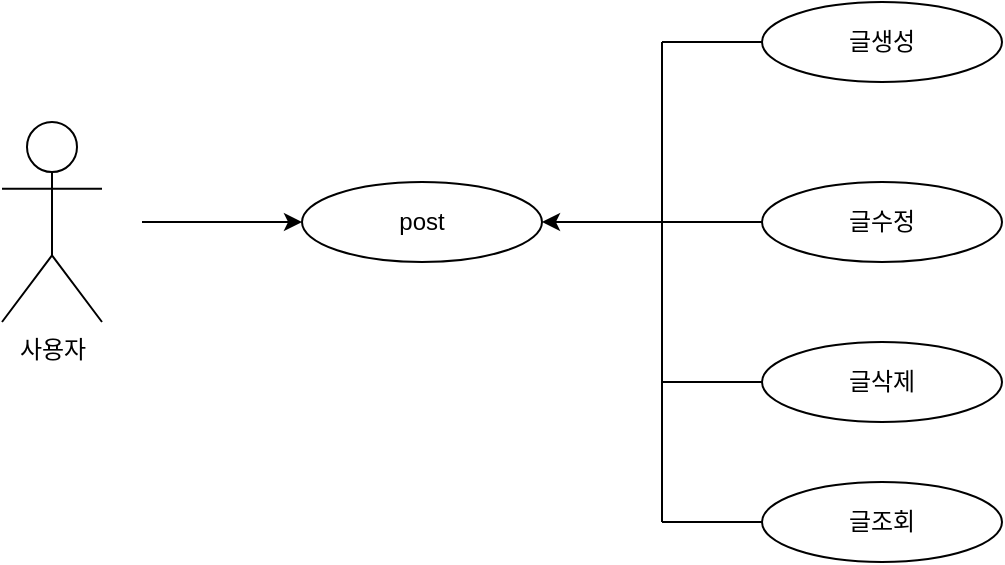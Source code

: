 <mxfile version="14.6.13" type="device"><diagram id="fCUNwJwHocpp9N_83yzr" name="페이지-1"><mxGraphModel dx="1851" dy="592" grid="1" gridSize="10" guides="1" tooltips="1" connect="1" arrows="1" fold="1" page="1" pageScale="1" pageWidth="827" pageHeight="1169" math="0" shadow="0"><root><mxCell id="0"/><mxCell id="1" parent="0"/><mxCell id="OAGkn2LVAyH1VVr1krYb-1" value="사용자" style="shape=umlActor;verticalLabelPosition=bottom;verticalAlign=top;html=1;outlineConnect=0;" parent="1" vertex="1"><mxGeometry x="-710" y="150" width="50" height="100" as="geometry"/></mxCell><mxCell id="OAGkn2LVAyH1VVr1krYb-2" value="post" style="ellipse;whiteSpace=wrap;html=1;" parent="1" vertex="1"><mxGeometry x="-560" y="180" width="120" height="40" as="geometry"/></mxCell><mxCell id="OAGkn2LVAyH1VVr1krYb-3" value="" style="endArrow=classic;html=1;entryX=0;entryY=0.5;entryDx=0;entryDy=0;" parent="1" target="OAGkn2LVAyH1VVr1krYb-2" edge="1"><mxGeometry width="50" height="50" relative="1" as="geometry"><mxPoint x="-640" y="200" as="sourcePoint"/><mxPoint x="-200" y="280" as="targetPoint"/><Array as="points"/></mxGeometry></mxCell><mxCell id="OAGkn2LVAyH1VVr1krYb-4" value="글생성" style="ellipse;whiteSpace=wrap;html=1;" parent="1" vertex="1"><mxGeometry x="-330" y="90" width="120" height="40" as="geometry"/></mxCell><mxCell id="OAGkn2LVAyH1VVr1krYb-5" value="글수정" style="ellipse;whiteSpace=wrap;html=1;" parent="1" vertex="1"><mxGeometry x="-330" y="180" width="120" height="40" as="geometry"/></mxCell><mxCell id="OAGkn2LVAyH1VVr1krYb-6" value="글삭제" style="ellipse;whiteSpace=wrap;html=1;" parent="1" vertex="1"><mxGeometry x="-330" y="260" width="120" height="40" as="geometry"/></mxCell><mxCell id="OAGkn2LVAyH1VVr1krYb-7" value="" style="endArrow=none;html=1;" parent="1" edge="1"><mxGeometry width="50" height="50" relative="1" as="geometry"><mxPoint x="-380" y="350" as="sourcePoint"/><mxPoint x="-380" y="110" as="targetPoint"/></mxGeometry></mxCell><mxCell id="OAGkn2LVAyH1VVr1krYb-8" value="" style="endArrow=classic;html=1;entryX=1;entryY=0.5;entryDx=0;entryDy=0;exitX=0;exitY=0.5;exitDx=0;exitDy=0;" parent="1" source="OAGkn2LVAyH1VVr1krYb-5" target="OAGkn2LVAyH1VVr1krYb-2" edge="1"><mxGeometry width="50" height="50" relative="1" as="geometry"><mxPoint x="-250" y="330" as="sourcePoint"/><mxPoint x="-200" y="280" as="targetPoint"/></mxGeometry></mxCell><mxCell id="OAGkn2LVAyH1VVr1krYb-9" value="" style="endArrow=none;html=1;exitX=0;exitY=0.5;exitDx=0;exitDy=0;" parent="1" source="OAGkn2LVAyH1VVr1krYb-4" edge="1"><mxGeometry width="50" height="50" relative="1" as="geometry"><mxPoint x="-250" y="330" as="sourcePoint"/><mxPoint x="-380" y="110" as="targetPoint"/></mxGeometry></mxCell><mxCell id="OAGkn2LVAyH1VVr1krYb-11" value="" style="endArrow=none;html=1;entryX=0;entryY=0.5;entryDx=0;entryDy=0;" parent="1" target="OAGkn2LVAyH1VVr1krYb-6" edge="1"><mxGeometry width="50" height="50" relative="1" as="geometry"><mxPoint x="-380" y="280" as="sourcePoint"/><mxPoint x="-200" y="280" as="targetPoint"/></mxGeometry></mxCell><mxCell id="OAGkn2LVAyH1VVr1krYb-13" value="글조회" style="ellipse;whiteSpace=wrap;html=1;" parent="1" vertex="1"><mxGeometry x="-330" y="330" width="120" height="40" as="geometry"/></mxCell><mxCell id="OAGkn2LVAyH1VVr1krYb-15" value="" style="endArrow=none;html=1;entryX=0;entryY=0.5;entryDx=0;entryDy=0;" parent="1" target="OAGkn2LVAyH1VVr1krYb-13" edge="1"><mxGeometry width="50" height="50" relative="1" as="geometry"><mxPoint x="-380" y="350" as="sourcePoint"/><mxPoint x="-200" y="280" as="targetPoint"/></mxGeometry></mxCell></root></mxGraphModel></diagram></mxfile>
